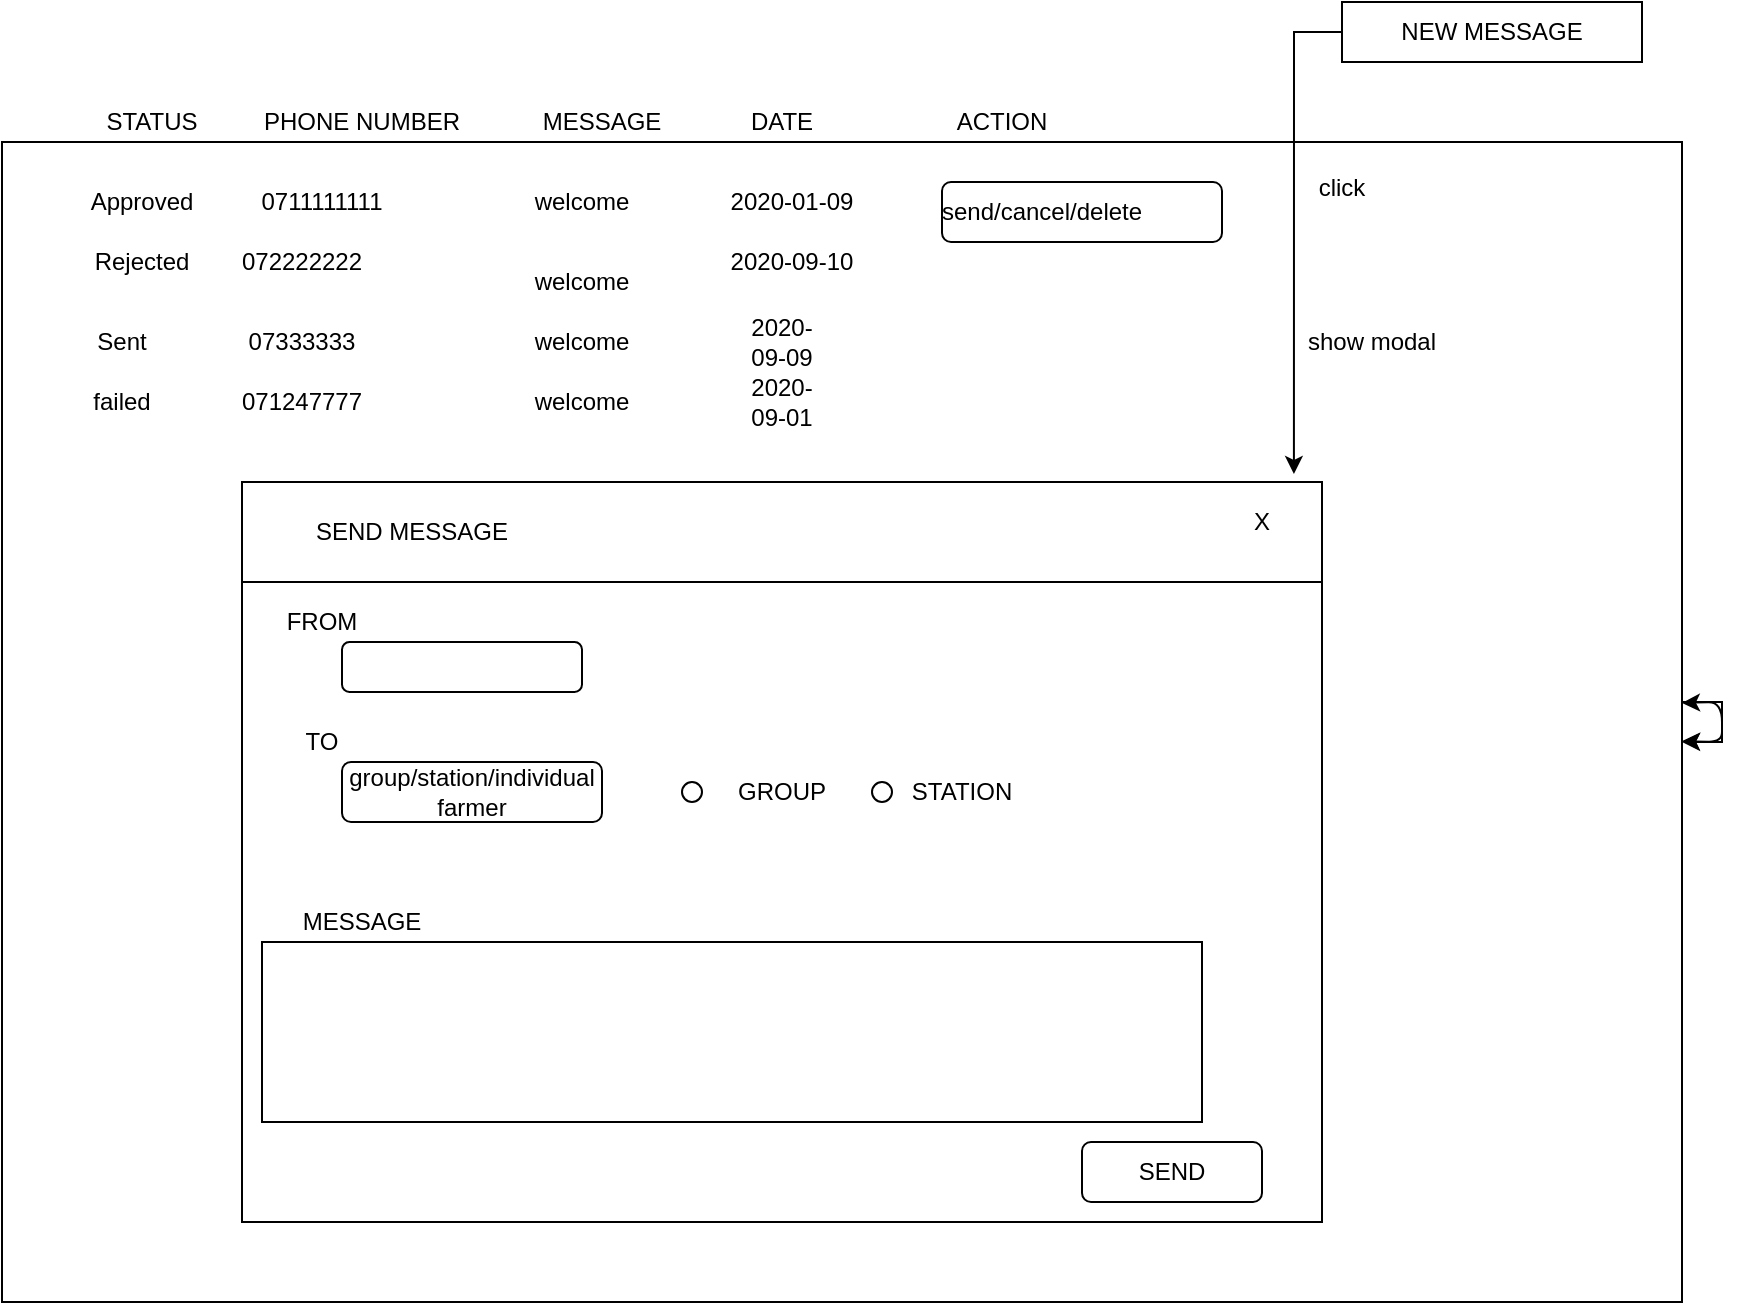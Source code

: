 <mxfile version="13.6.6" type="github">
  <diagram id="2HXHx590MWkT4cgaT4zA" name="Page-1">
    <mxGraphModel dx="1718" dy="494" grid="1" gridSize="10" guides="1" tooltips="1" connect="1" arrows="1" fold="1" page="1" pageScale="1" pageWidth="850" pageHeight="1100" math="0" shadow="0">
      <root>
        <mxCell id="0" />
        <mxCell id="1" parent="0" />
        <mxCell id="gkA_GcAqDVq41M05_AUC-2" value="" style="rounded=0;whiteSpace=wrap;html=1;" vertex="1" parent="1">
          <mxGeometry x="-10" y="120" width="840" height="580" as="geometry" />
        </mxCell>
        <mxCell id="gkA_GcAqDVq41M05_AUC-30" style="edgeStyle=orthogonalEdgeStyle;rounded=0;orthogonalLoop=1;jettySize=auto;html=1;" edge="1" parent="1" source="gkA_GcAqDVq41M05_AUC-2" target="gkA_GcAqDVq41M05_AUC-2">
          <mxGeometry relative="1" as="geometry">
            <Array as="points" />
          </mxGeometry>
        </mxCell>
        <mxCell id="gkA_GcAqDVq41M05_AUC-51" style="edgeStyle=orthogonalEdgeStyle;rounded=0;orthogonalLoop=1;jettySize=auto;html=1;entryX=0.974;entryY=-0.08;entryDx=0;entryDy=0;entryPerimeter=0;" edge="1" parent="1" source="gkA_GcAqDVq41M05_AUC-3" target="gkA_GcAqDVq41M05_AUC-34">
          <mxGeometry relative="1" as="geometry" />
        </mxCell>
        <mxCell id="gkA_GcAqDVq41M05_AUC-3" value="NEW MESSAGE" style="rounded=0;whiteSpace=wrap;html=1;" vertex="1" parent="1">
          <mxGeometry x="660" y="50" width="150" height="30" as="geometry" />
        </mxCell>
        <mxCell id="gkA_GcAqDVq41M05_AUC-4" value="STATUS" style="text;html=1;strokeColor=none;fillColor=none;align=center;verticalAlign=middle;whiteSpace=wrap;rounded=0;" vertex="1" parent="1">
          <mxGeometry x="30" y="100" width="70" height="20" as="geometry" />
        </mxCell>
        <mxCell id="gkA_GcAqDVq41M05_AUC-5" value="PHONE NUMBER" style="text;html=1;strokeColor=none;fillColor=none;align=center;verticalAlign=middle;whiteSpace=wrap;rounded=0;" vertex="1" parent="1">
          <mxGeometry x="120" y="100" width="100" height="20" as="geometry" />
        </mxCell>
        <mxCell id="gkA_GcAqDVq41M05_AUC-7" value="MESSAGE" style="text;html=1;strokeColor=none;fillColor=none;align=center;verticalAlign=middle;whiteSpace=wrap;rounded=0;" vertex="1" parent="1">
          <mxGeometry x="270" y="100" width="40" height="20" as="geometry" />
        </mxCell>
        <mxCell id="gkA_GcAqDVq41M05_AUC-8" value="DATE" style="text;html=1;strokeColor=none;fillColor=none;align=center;verticalAlign=middle;whiteSpace=wrap;rounded=0;" vertex="1" parent="1">
          <mxGeometry x="360" y="100" width="40" height="20" as="geometry" />
        </mxCell>
        <mxCell id="gkA_GcAqDVq41M05_AUC-9" value="ACTION" style="text;html=1;strokeColor=none;fillColor=none;align=center;verticalAlign=middle;whiteSpace=wrap;rounded=0;" vertex="1" parent="1">
          <mxGeometry x="470" y="100" width="40" height="20" as="geometry" />
        </mxCell>
        <mxCell id="gkA_GcAqDVq41M05_AUC-10" value="Approved" style="text;html=1;strokeColor=none;fillColor=none;align=center;verticalAlign=middle;whiteSpace=wrap;rounded=0;" vertex="1" parent="1">
          <mxGeometry x="40" y="140" width="40" height="20" as="geometry" />
        </mxCell>
        <mxCell id="gkA_GcAqDVq41M05_AUC-11" value="Rejected" style="text;html=1;strokeColor=none;fillColor=none;align=center;verticalAlign=middle;whiteSpace=wrap;rounded=0;" vertex="1" parent="1">
          <mxGeometry x="40" y="170" width="40" height="20" as="geometry" />
        </mxCell>
        <mxCell id="gkA_GcAqDVq41M05_AUC-13" value="Sent" style="text;html=1;strokeColor=none;fillColor=none;align=center;verticalAlign=middle;whiteSpace=wrap;rounded=0;" vertex="1" parent="1">
          <mxGeometry x="30" y="210" width="40" height="20" as="geometry" />
        </mxCell>
        <mxCell id="gkA_GcAqDVq41M05_AUC-14" value="0711111111" style="text;html=1;strokeColor=none;fillColor=none;align=center;verticalAlign=middle;whiteSpace=wrap;rounded=0;" vertex="1" parent="1">
          <mxGeometry x="130" y="140" width="40" height="20" as="geometry" />
        </mxCell>
        <mxCell id="gkA_GcAqDVq41M05_AUC-15" value="072222222" style="text;html=1;strokeColor=none;fillColor=none;align=center;verticalAlign=middle;whiteSpace=wrap;rounded=0;" vertex="1" parent="1">
          <mxGeometry x="120" y="170" width="40" height="20" as="geometry" />
        </mxCell>
        <mxCell id="gkA_GcAqDVq41M05_AUC-17" value="07333333" style="text;html=1;strokeColor=none;fillColor=none;align=center;verticalAlign=middle;whiteSpace=wrap;rounded=0;" vertex="1" parent="1">
          <mxGeometry x="110" y="210" width="60" height="20" as="geometry" />
        </mxCell>
        <mxCell id="gkA_GcAqDVq41M05_AUC-18" value="welcome" style="text;html=1;strokeColor=none;fillColor=none;align=center;verticalAlign=middle;whiteSpace=wrap;rounded=0;" vertex="1" parent="1">
          <mxGeometry x="260" y="140" width="40" height="20" as="geometry" />
        </mxCell>
        <mxCell id="gkA_GcAqDVq41M05_AUC-19" value="welcome" style="text;html=1;strokeColor=none;fillColor=none;align=center;verticalAlign=middle;whiteSpace=wrap;rounded=0;" vertex="1" parent="1">
          <mxGeometry x="260" y="180" width="40" height="20" as="geometry" />
        </mxCell>
        <mxCell id="gkA_GcAqDVq41M05_AUC-20" value="welcome" style="text;html=1;strokeColor=none;fillColor=none;align=center;verticalAlign=middle;whiteSpace=wrap;rounded=0;" vertex="1" parent="1">
          <mxGeometry x="260" y="210" width="40" height="20" as="geometry" />
        </mxCell>
        <mxCell id="gkA_GcAqDVq41M05_AUC-21" value="2020-01-09" style="text;html=1;strokeColor=none;fillColor=none;align=center;verticalAlign=middle;whiteSpace=wrap;rounded=0;" vertex="1" parent="1">
          <mxGeometry x="340" y="140" width="90" height="20" as="geometry" />
        </mxCell>
        <mxCell id="gkA_GcAqDVq41M05_AUC-22" value="2020-09-10" style="text;html=1;strokeColor=none;fillColor=none;align=center;verticalAlign=middle;whiteSpace=wrap;rounded=0;" vertex="1" parent="1">
          <mxGeometry x="350" y="170" width="70" height="20" as="geometry" />
        </mxCell>
        <mxCell id="gkA_GcAqDVq41M05_AUC-23" value="2020-09-09" style="text;html=1;strokeColor=none;fillColor=none;align=center;verticalAlign=middle;whiteSpace=wrap;rounded=0;" vertex="1" parent="1">
          <mxGeometry x="360" y="210" width="40" height="20" as="geometry" />
        </mxCell>
        <mxCell id="gkA_GcAqDVq41M05_AUC-24" value="" style="rounded=1;whiteSpace=wrap;html=1;" vertex="1" parent="1">
          <mxGeometry x="460" y="140" width="140" height="30" as="geometry" />
        </mxCell>
        <mxCell id="gkA_GcAqDVq41M05_AUC-25" value="send/cancel/delete" style="text;html=1;strokeColor=none;fillColor=none;align=center;verticalAlign=middle;whiteSpace=wrap;rounded=0;" vertex="1" parent="1">
          <mxGeometry x="490" y="145" width="40" height="20" as="geometry" />
        </mxCell>
        <mxCell id="gkA_GcAqDVq41M05_AUC-26" value="" style="endArrow=classic;startArrow=classic;html=1;" edge="1" parent="1" source="gkA_GcAqDVq41M05_AUC-2" target="gkA_GcAqDVq41M05_AUC-2">
          <mxGeometry width="50" height="50" relative="1" as="geometry">
            <mxPoint x="690" y="120" as="sourcePoint" />
            <mxPoint x="740" y="70" as="targetPoint" />
          </mxGeometry>
        </mxCell>
        <mxCell id="gkA_GcAqDVq41M05_AUC-32" value="" style="rounded=0;whiteSpace=wrap;html=1;" vertex="1" parent="1">
          <mxGeometry x="110" y="290" width="540" height="370" as="geometry" />
        </mxCell>
        <mxCell id="gkA_GcAqDVq41M05_AUC-34" value="" style="rounded=0;whiteSpace=wrap;html=1;" vertex="1" parent="1">
          <mxGeometry x="110" y="290" width="540" height="50" as="geometry" />
        </mxCell>
        <mxCell id="gkA_GcAqDVq41M05_AUC-35" value="SEND MESSAGE" style="text;html=1;strokeColor=none;fillColor=none;align=center;verticalAlign=middle;whiteSpace=wrap;rounded=0;" vertex="1" parent="1">
          <mxGeometry x="130" y="305" width="130" height="20" as="geometry" />
        </mxCell>
        <mxCell id="gkA_GcAqDVq41M05_AUC-36" value="X" style="text;html=1;strokeColor=none;fillColor=none;align=center;verticalAlign=middle;whiteSpace=wrap;rounded=0;" vertex="1" parent="1">
          <mxGeometry x="600" y="300" width="40" height="20" as="geometry" />
        </mxCell>
        <mxCell id="gkA_GcAqDVq41M05_AUC-37" value="FROM" style="text;html=1;strokeColor=none;fillColor=none;align=center;verticalAlign=middle;whiteSpace=wrap;rounded=0;" vertex="1" parent="1">
          <mxGeometry x="130" y="350" width="40" height="20" as="geometry" />
        </mxCell>
        <mxCell id="gkA_GcAqDVq41M05_AUC-38" value="" style="rounded=1;whiteSpace=wrap;html=1;" vertex="1" parent="1">
          <mxGeometry x="160" y="370" width="120" height="25" as="geometry" />
        </mxCell>
        <mxCell id="gkA_GcAqDVq41M05_AUC-39" value="TO" style="text;html=1;strokeColor=none;fillColor=none;align=center;verticalAlign=middle;whiteSpace=wrap;rounded=0;" vertex="1" parent="1">
          <mxGeometry x="130" y="410" width="40" height="20" as="geometry" />
        </mxCell>
        <mxCell id="gkA_GcAqDVq41M05_AUC-40" value="group/station/individual farmer" style="rounded=1;whiteSpace=wrap;html=1;" vertex="1" parent="1">
          <mxGeometry x="160" y="430" width="130" height="30" as="geometry" />
        </mxCell>
        <mxCell id="gkA_GcAqDVq41M05_AUC-41" value="" style="ellipse;whiteSpace=wrap;html=1;aspect=fixed;" vertex="1" parent="1">
          <mxGeometry x="330" y="440" width="10" height="10" as="geometry" />
        </mxCell>
        <mxCell id="gkA_GcAqDVq41M05_AUC-42" value="GROUP" style="text;html=1;strokeColor=none;fillColor=none;align=center;verticalAlign=middle;whiteSpace=wrap;rounded=0;" vertex="1" parent="1">
          <mxGeometry x="360" y="435" width="40" height="20" as="geometry" />
        </mxCell>
        <mxCell id="gkA_GcAqDVq41M05_AUC-43" value="" style="ellipse;whiteSpace=wrap;html=1;aspect=fixed;" vertex="1" parent="1">
          <mxGeometry x="425" y="440" width="10" height="10" as="geometry" />
        </mxCell>
        <mxCell id="gkA_GcAqDVq41M05_AUC-44" value="STATION" style="text;html=1;strokeColor=none;fillColor=none;align=center;verticalAlign=middle;whiteSpace=wrap;rounded=0;" vertex="1" parent="1">
          <mxGeometry x="450" y="435" width="40" height="20" as="geometry" />
        </mxCell>
        <mxCell id="gkA_GcAqDVq41M05_AUC-46" value="" style="rounded=0;whiteSpace=wrap;html=1;" vertex="1" parent="1">
          <mxGeometry x="120" y="520" width="470" height="90" as="geometry" />
        </mxCell>
        <mxCell id="gkA_GcAqDVq41M05_AUC-47" value="MESSAGE" style="text;html=1;strokeColor=none;fillColor=none;align=center;verticalAlign=middle;whiteSpace=wrap;rounded=0;" vertex="1" parent="1">
          <mxGeometry x="150" y="500" width="40" height="20" as="geometry" />
        </mxCell>
        <mxCell id="gkA_GcAqDVq41M05_AUC-49" value="SEND" style="rounded=1;whiteSpace=wrap;html=1;" vertex="1" parent="1">
          <mxGeometry x="530" y="620" width="90" height="30" as="geometry" />
        </mxCell>
        <mxCell id="gkA_GcAqDVq41M05_AUC-52" value="click" style="text;html=1;strokeColor=none;fillColor=none;align=center;verticalAlign=middle;whiteSpace=wrap;rounded=0;" vertex="1" parent="1">
          <mxGeometry x="640" y="130" width="40" height="25" as="geometry" />
        </mxCell>
        <mxCell id="gkA_GcAqDVq41M05_AUC-53" value="show modal" style="text;html=1;strokeColor=none;fillColor=none;align=center;verticalAlign=middle;whiteSpace=wrap;rounded=0;" vertex="1" parent="1">
          <mxGeometry x="630" y="210" width="90" height="20" as="geometry" />
        </mxCell>
        <mxCell id="gkA_GcAqDVq41M05_AUC-54" value="failed" style="text;html=1;strokeColor=none;fillColor=none;align=center;verticalAlign=middle;whiteSpace=wrap;rounded=0;" vertex="1" parent="1">
          <mxGeometry x="30" y="240" width="40" height="20" as="geometry" />
        </mxCell>
        <mxCell id="gkA_GcAqDVq41M05_AUC-55" value="071247777" style="text;html=1;strokeColor=none;fillColor=none;align=center;verticalAlign=middle;whiteSpace=wrap;rounded=0;" vertex="1" parent="1">
          <mxGeometry x="120" y="240" width="40" height="20" as="geometry" />
        </mxCell>
        <mxCell id="gkA_GcAqDVq41M05_AUC-56" value="welcome" style="text;html=1;strokeColor=none;fillColor=none;align=center;verticalAlign=middle;whiteSpace=wrap;rounded=0;" vertex="1" parent="1">
          <mxGeometry x="260" y="240" width="40" height="20" as="geometry" />
        </mxCell>
        <mxCell id="gkA_GcAqDVq41M05_AUC-57" value="2020-09-01" style="text;html=1;strokeColor=none;fillColor=none;align=center;verticalAlign=middle;whiteSpace=wrap;rounded=0;" vertex="1" parent="1">
          <mxGeometry x="360" y="240" width="40" height="20" as="geometry" />
        </mxCell>
        <mxCell id="gkA_GcAqDVq41M05_AUC-61" style="edgeStyle=orthogonalEdgeStyle;rounded=0;orthogonalLoop=1;jettySize=auto;html=1;exitX=0.5;exitY=1;exitDx=0;exitDy=0;" edge="1" parent="1" source="gkA_GcAqDVq41M05_AUC-53" target="gkA_GcAqDVq41M05_AUC-53">
          <mxGeometry relative="1" as="geometry" />
        </mxCell>
      </root>
    </mxGraphModel>
  </diagram>
</mxfile>
